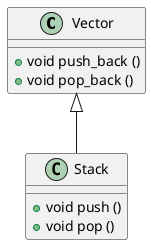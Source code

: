 @startuml
Vector <|-- Stack

class Vector {
    + void push_back ()
    + void pop_back ()
    }

class Stack {
    + void push ()
    + void pop ()
    }

@enduml
